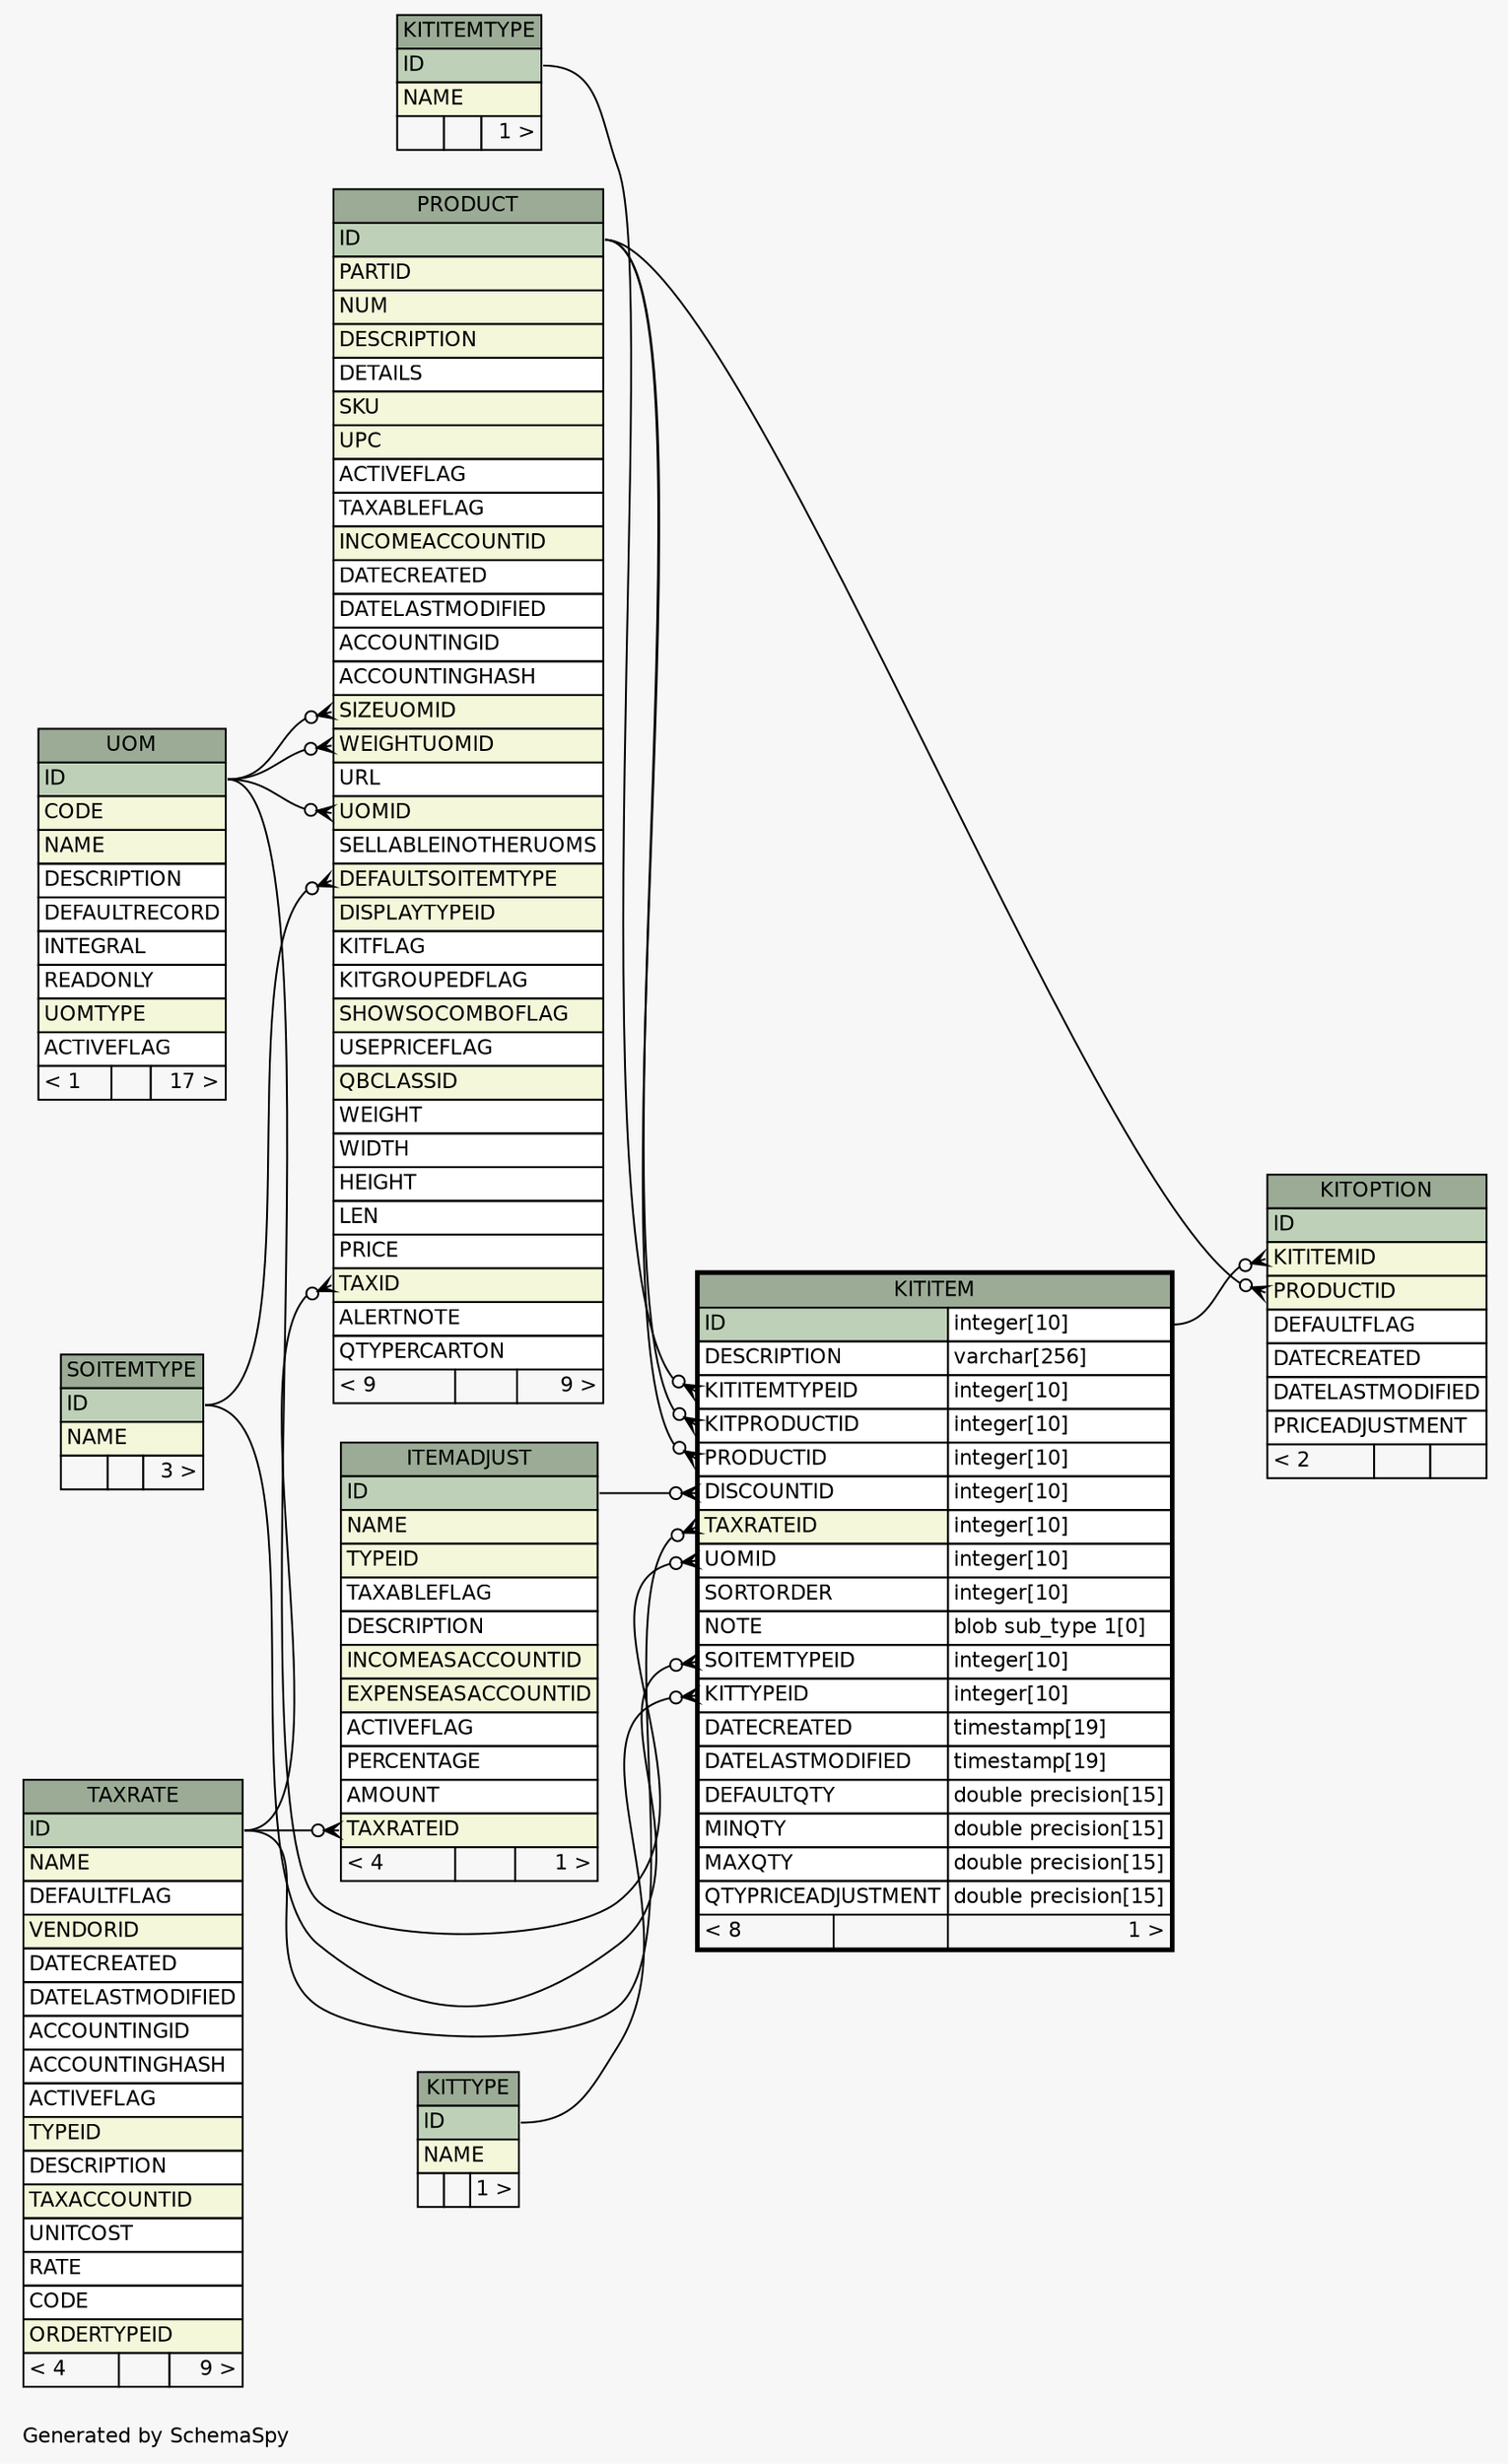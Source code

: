 // dot 2.26.3 on Linux 3.5.0-34-generic
// SchemaSpy rev 590
digraph "oneDegreeRelationshipsDiagram" {
  graph [
    rankdir="RL"
    bgcolor="#f7f7f7"
    label="\nGenerated by SchemaSpy"
    labeljust="l"
    nodesep="0.18"
    ranksep="0.46"
    fontname="Helvetica"
    fontsize="11"
  ];
  node [
    fontname="Helvetica"
    fontsize="11"
    shape="plaintext"
  ];
  edge [
    arrowsize="0.8"
  ];
  "ITEMADJUST":"TAXRATEID":w -> "TAXRATE":"ID":e [arrowhead=none dir=back arrowtail=crowodot];
  "KITITEM":"DISCOUNTID":w -> "ITEMADJUST":"ID":e [arrowhead=none dir=back arrowtail=crowodot];
  "KITITEM":"KITITEMTYPEID":w -> "KITITEMTYPE":"ID":e [arrowhead=none dir=back arrowtail=crowodot];
  "KITITEM":"KITPRODUCTID":w -> "PRODUCT":"ID":e [arrowhead=none dir=back arrowtail=crowodot];
  "KITITEM":"KITTYPEID":w -> "KITTYPE":"ID":e [arrowhead=none dir=back arrowtail=crowodot];
  "KITITEM":"PRODUCTID":w -> "PRODUCT":"ID":e [arrowhead=none dir=back arrowtail=crowodot];
  "KITITEM":"SOITEMTYPEID":w -> "SOITEMTYPE":"ID":e [arrowhead=none dir=back arrowtail=crowodot];
  "KITITEM":"TAXRATEID":w -> "TAXRATE":"ID":e [arrowhead=none dir=back arrowtail=crowodot];
  "KITITEM":"UOMID":w -> "UOM":"ID":e [arrowhead=none dir=back arrowtail=crowodot];
  "KITOPTION":"KITITEMID":w -> "KITITEM":"ID.type":e [arrowhead=none dir=back arrowtail=crowodot];
  "KITOPTION":"PRODUCTID":w -> "PRODUCT":"ID":e [arrowhead=none dir=back arrowtail=crowodot];
  "PRODUCT":"DEFAULTSOITEMTYPE":w -> "SOITEMTYPE":"ID":e [arrowhead=none dir=back arrowtail=crowodot];
  "PRODUCT":"SIZEUOMID":w -> "UOM":"ID":e [arrowhead=none dir=back arrowtail=crowodot];
  "PRODUCT":"TAXID":w -> "TAXRATE":"ID":e [arrowhead=none dir=back arrowtail=crowodot];
  "PRODUCT":"UOMID":w -> "UOM":"ID":e [arrowhead=none dir=back arrowtail=crowodot];
  "PRODUCT":"WEIGHTUOMID":w -> "UOM":"ID":e [arrowhead=none dir=back arrowtail=crowodot];
  "ITEMADJUST" [
    label=<
    <TABLE BORDER="0" CELLBORDER="1" CELLSPACING="0" BGCOLOR="#ffffff">
      <TR><TD COLSPAN="3" BGCOLOR="#9bab96" ALIGN="CENTER">ITEMADJUST</TD></TR>
      <TR><TD PORT="ID" COLSPAN="3" BGCOLOR="#bed1b8" ALIGN="LEFT">ID</TD></TR>
      <TR><TD PORT="NAME" COLSPAN="3" BGCOLOR="#f4f7da" ALIGN="LEFT">NAME</TD></TR>
      <TR><TD PORT="TYPEID" COLSPAN="3" BGCOLOR="#f4f7da" ALIGN="LEFT">TYPEID</TD></TR>
      <TR><TD PORT="TAXABLEFLAG" COLSPAN="3" ALIGN="LEFT">TAXABLEFLAG</TD></TR>
      <TR><TD PORT="DESCRIPTION" COLSPAN="3" ALIGN="LEFT">DESCRIPTION</TD></TR>
      <TR><TD PORT="INCOMEASACCOUNTID" COLSPAN="3" BGCOLOR="#f4f7da" ALIGN="LEFT">INCOMEASACCOUNTID</TD></TR>
      <TR><TD PORT="EXPENSEASACCOUNTID" COLSPAN="3" BGCOLOR="#f4f7da" ALIGN="LEFT">EXPENSEASACCOUNTID</TD></TR>
      <TR><TD PORT="ACTIVEFLAG" COLSPAN="3" ALIGN="LEFT">ACTIVEFLAG</TD></TR>
      <TR><TD PORT="PERCENTAGE" COLSPAN="3" ALIGN="LEFT">PERCENTAGE</TD></TR>
      <TR><TD PORT="AMOUNT" COLSPAN="3" ALIGN="LEFT">AMOUNT</TD></TR>
      <TR><TD PORT="TAXRATEID" COLSPAN="3" BGCOLOR="#f4f7da" ALIGN="LEFT">TAXRATEID</TD></TR>
      <TR><TD ALIGN="LEFT" BGCOLOR="#f7f7f7">&lt; 4</TD><TD ALIGN="RIGHT" BGCOLOR="#f7f7f7">  </TD><TD ALIGN="RIGHT" BGCOLOR="#f7f7f7">1 &gt;</TD></TR>
    </TABLE>>
    URL="ITEMADJUST.html"
    tooltip="ITEMADJUST"
  ];
  "KITITEM" [
    label=<
    <TABLE BORDER="2" CELLBORDER="1" CELLSPACING="0" BGCOLOR="#ffffff">
      <TR><TD COLSPAN="3" BGCOLOR="#9bab96" ALIGN="CENTER">KITITEM</TD></TR>
      <TR><TD PORT="ID" COLSPAN="2" BGCOLOR="#bed1b8" ALIGN="LEFT">ID</TD><TD PORT="ID.type" ALIGN="LEFT">integer[10]</TD></TR>
      <TR><TD PORT="DESCRIPTION" COLSPAN="2" ALIGN="LEFT">DESCRIPTION</TD><TD PORT="DESCRIPTION.type" ALIGN="LEFT">varchar[256]</TD></TR>
      <TR><TD PORT="KITITEMTYPEID" COLSPAN="2" ALIGN="LEFT">KITITEMTYPEID</TD><TD PORT="KITITEMTYPEID.type" ALIGN="LEFT">integer[10]</TD></TR>
      <TR><TD PORT="KITPRODUCTID" COLSPAN="2" ALIGN="LEFT">KITPRODUCTID</TD><TD PORT="KITPRODUCTID.type" ALIGN="LEFT">integer[10]</TD></TR>
      <TR><TD PORT="PRODUCTID" COLSPAN="2" ALIGN="LEFT">PRODUCTID</TD><TD PORT="PRODUCTID.type" ALIGN="LEFT">integer[10]</TD></TR>
      <TR><TD PORT="DISCOUNTID" COLSPAN="2" ALIGN="LEFT">DISCOUNTID</TD><TD PORT="DISCOUNTID.type" ALIGN="LEFT">integer[10]</TD></TR>
      <TR><TD PORT="TAXRATEID" COLSPAN="2" BGCOLOR="#f4f7da" ALIGN="LEFT">TAXRATEID</TD><TD PORT="TAXRATEID.type" ALIGN="LEFT">integer[10]</TD></TR>
      <TR><TD PORT="UOMID" COLSPAN="2" ALIGN="LEFT">UOMID</TD><TD PORT="UOMID.type" ALIGN="LEFT">integer[10]</TD></TR>
      <TR><TD PORT="SORTORDER" COLSPAN="2" ALIGN="LEFT">SORTORDER</TD><TD PORT="SORTORDER.type" ALIGN="LEFT">integer[10]</TD></TR>
      <TR><TD PORT="NOTE" COLSPAN="2" ALIGN="LEFT">NOTE</TD><TD PORT="NOTE.type" ALIGN="LEFT">blob sub_type 1[0]</TD></TR>
      <TR><TD PORT="SOITEMTYPEID" COLSPAN="2" ALIGN="LEFT">SOITEMTYPEID</TD><TD PORT="SOITEMTYPEID.type" ALIGN="LEFT">integer[10]</TD></TR>
      <TR><TD PORT="KITTYPEID" COLSPAN="2" ALIGN="LEFT">KITTYPEID</TD><TD PORT="KITTYPEID.type" ALIGN="LEFT">integer[10]</TD></TR>
      <TR><TD PORT="DATECREATED" COLSPAN="2" ALIGN="LEFT">DATECREATED</TD><TD PORT="DATECREATED.type" ALIGN="LEFT">timestamp[19]</TD></TR>
      <TR><TD PORT="DATELASTMODIFIED" COLSPAN="2" ALIGN="LEFT">DATELASTMODIFIED</TD><TD PORT="DATELASTMODIFIED.type" ALIGN="LEFT">timestamp[19]</TD></TR>
      <TR><TD PORT="DEFAULTQTY" COLSPAN="2" ALIGN="LEFT">DEFAULTQTY</TD><TD PORT="DEFAULTQTY.type" ALIGN="LEFT">double precision[15]</TD></TR>
      <TR><TD PORT="MINQTY" COLSPAN="2" ALIGN="LEFT">MINQTY</TD><TD PORT="MINQTY.type" ALIGN="LEFT">double precision[15]</TD></TR>
      <TR><TD PORT="MAXQTY" COLSPAN="2" ALIGN="LEFT">MAXQTY</TD><TD PORT="MAXQTY.type" ALIGN="LEFT">double precision[15]</TD></TR>
      <TR><TD PORT="QTYPRICEADJUSTMENT" COLSPAN="2" ALIGN="LEFT">QTYPRICEADJUSTMENT</TD><TD PORT="QTYPRICEADJUSTMENT.type" ALIGN="LEFT">double precision[15]</TD></TR>
      <TR><TD ALIGN="LEFT" BGCOLOR="#f7f7f7">&lt; 8</TD><TD ALIGN="RIGHT" BGCOLOR="#f7f7f7">  </TD><TD ALIGN="RIGHT" BGCOLOR="#f7f7f7">1 &gt;</TD></TR>
    </TABLE>>
    URL="KITITEM.html"
    tooltip="KITITEM"
  ];
  "KITITEMTYPE" [
    label=<
    <TABLE BORDER="0" CELLBORDER="1" CELLSPACING="0" BGCOLOR="#ffffff">
      <TR><TD COLSPAN="3" BGCOLOR="#9bab96" ALIGN="CENTER">KITITEMTYPE</TD></TR>
      <TR><TD PORT="ID" COLSPAN="3" BGCOLOR="#bed1b8" ALIGN="LEFT">ID</TD></TR>
      <TR><TD PORT="NAME" COLSPAN="3" BGCOLOR="#f4f7da" ALIGN="LEFT">NAME</TD></TR>
      <TR><TD ALIGN="LEFT" BGCOLOR="#f7f7f7">  </TD><TD ALIGN="RIGHT" BGCOLOR="#f7f7f7">  </TD><TD ALIGN="RIGHT" BGCOLOR="#f7f7f7">1 &gt;</TD></TR>
    </TABLE>>
    URL="KITITEMTYPE.html"
    tooltip="KITITEMTYPE"
  ];
  "KITOPTION" [
    label=<
    <TABLE BORDER="0" CELLBORDER="1" CELLSPACING="0" BGCOLOR="#ffffff">
      <TR><TD COLSPAN="3" BGCOLOR="#9bab96" ALIGN="CENTER">KITOPTION</TD></TR>
      <TR><TD PORT="ID" COLSPAN="3" BGCOLOR="#bed1b8" ALIGN="LEFT">ID</TD></TR>
      <TR><TD PORT="KITITEMID" COLSPAN="3" BGCOLOR="#f4f7da" ALIGN="LEFT">KITITEMID</TD></TR>
      <TR><TD PORT="PRODUCTID" COLSPAN="3" BGCOLOR="#f4f7da" ALIGN="LEFT">PRODUCTID</TD></TR>
      <TR><TD PORT="DEFAULTFLAG" COLSPAN="3" ALIGN="LEFT">DEFAULTFLAG</TD></TR>
      <TR><TD PORT="DATECREATED" COLSPAN="3" ALIGN="LEFT">DATECREATED</TD></TR>
      <TR><TD PORT="DATELASTMODIFIED" COLSPAN="3" ALIGN="LEFT">DATELASTMODIFIED</TD></TR>
      <TR><TD PORT="PRICEADJUSTMENT" COLSPAN="3" ALIGN="LEFT">PRICEADJUSTMENT</TD></TR>
      <TR><TD ALIGN="LEFT" BGCOLOR="#f7f7f7">&lt; 2</TD><TD ALIGN="RIGHT" BGCOLOR="#f7f7f7">  </TD><TD ALIGN="RIGHT" BGCOLOR="#f7f7f7">  </TD></TR>
    </TABLE>>
    URL="KITOPTION.html"
    tooltip="KITOPTION"
  ];
  "KITTYPE" [
    label=<
    <TABLE BORDER="0" CELLBORDER="1" CELLSPACING="0" BGCOLOR="#ffffff">
      <TR><TD COLSPAN="3" BGCOLOR="#9bab96" ALIGN="CENTER">KITTYPE</TD></TR>
      <TR><TD PORT="ID" COLSPAN="3" BGCOLOR="#bed1b8" ALIGN="LEFT">ID</TD></TR>
      <TR><TD PORT="NAME" COLSPAN="3" BGCOLOR="#f4f7da" ALIGN="LEFT">NAME</TD></TR>
      <TR><TD ALIGN="LEFT" BGCOLOR="#f7f7f7">  </TD><TD ALIGN="RIGHT" BGCOLOR="#f7f7f7">  </TD><TD ALIGN="RIGHT" BGCOLOR="#f7f7f7">1 &gt;</TD></TR>
    </TABLE>>
    URL="KITTYPE.html"
    tooltip="KITTYPE"
  ];
  "PRODUCT" [
    label=<
    <TABLE BORDER="0" CELLBORDER="1" CELLSPACING="0" BGCOLOR="#ffffff">
      <TR><TD COLSPAN="3" BGCOLOR="#9bab96" ALIGN="CENTER">PRODUCT</TD></TR>
      <TR><TD PORT="ID" COLSPAN="3" BGCOLOR="#bed1b8" ALIGN="LEFT">ID</TD></TR>
      <TR><TD PORT="PARTID" COLSPAN="3" BGCOLOR="#f4f7da" ALIGN="LEFT">PARTID</TD></TR>
      <TR><TD PORT="NUM" COLSPAN="3" BGCOLOR="#f4f7da" ALIGN="LEFT">NUM</TD></TR>
      <TR><TD PORT="DESCRIPTION" COLSPAN="3" BGCOLOR="#f4f7da" ALIGN="LEFT">DESCRIPTION</TD></TR>
      <TR><TD PORT="DETAILS" COLSPAN="3" ALIGN="LEFT">DETAILS</TD></TR>
      <TR><TD PORT="SKU" COLSPAN="3" BGCOLOR="#f4f7da" ALIGN="LEFT">SKU</TD></TR>
      <TR><TD PORT="UPC" COLSPAN="3" BGCOLOR="#f4f7da" ALIGN="LEFT">UPC</TD></TR>
      <TR><TD PORT="ACTIVEFLAG" COLSPAN="3" ALIGN="LEFT">ACTIVEFLAG</TD></TR>
      <TR><TD PORT="TAXABLEFLAG" COLSPAN="3" ALIGN="LEFT">TAXABLEFLAG</TD></TR>
      <TR><TD PORT="INCOMEACCOUNTID" COLSPAN="3" BGCOLOR="#f4f7da" ALIGN="LEFT">INCOMEACCOUNTID</TD></TR>
      <TR><TD PORT="DATECREATED" COLSPAN="3" ALIGN="LEFT">DATECREATED</TD></TR>
      <TR><TD PORT="DATELASTMODIFIED" COLSPAN="3" ALIGN="LEFT">DATELASTMODIFIED</TD></TR>
      <TR><TD PORT="ACCOUNTINGID" COLSPAN="3" ALIGN="LEFT">ACCOUNTINGID</TD></TR>
      <TR><TD PORT="ACCOUNTINGHASH" COLSPAN="3" ALIGN="LEFT">ACCOUNTINGHASH</TD></TR>
      <TR><TD PORT="SIZEUOMID" COLSPAN="3" BGCOLOR="#f4f7da" ALIGN="LEFT">SIZEUOMID</TD></TR>
      <TR><TD PORT="WEIGHTUOMID" COLSPAN="3" BGCOLOR="#f4f7da" ALIGN="LEFT">WEIGHTUOMID</TD></TR>
      <TR><TD PORT="URL" COLSPAN="3" ALIGN="LEFT">URL</TD></TR>
      <TR><TD PORT="UOMID" COLSPAN="3" BGCOLOR="#f4f7da" ALIGN="LEFT">UOMID</TD></TR>
      <TR><TD PORT="SELLABLEINOTHERUOMS" COLSPAN="3" ALIGN="LEFT">SELLABLEINOTHERUOMS</TD></TR>
      <TR><TD PORT="DEFAULTSOITEMTYPE" COLSPAN="3" BGCOLOR="#f4f7da" ALIGN="LEFT">DEFAULTSOITEMTYPE</TD></TR>
      <TR><TD PORT="DISPLAYTYPEID" COLSPAN="3" BGCOLOR="#f4f7da" ALIGN="LEFT">DISPLAYTYPEID</TD></TR>
      <TR><TD PORT="KITFLAG" COLSPAN="3" ALIGN="LEFT">KITFLAG</TD></TR>
      <TR><TD PORT="KITGROUPEDFLAG" COLSPAN="3" ALIGN="LEFT">KITGROUPEDFLAG</TD></TR>
      <TR><TD PORT="SHOWSOCOMBOFLAG" COLSPAN="3" BGCOLOR="#f4f7da" ALIGN="LEFT">SHOWSOCOMBOFLAG</TD></TR>
      <TR><TD PORT="USEPRICEFLAG" COLSPAN="3" ALIGN="LEFT">USEPRICEFLAG</TD></TR>
      <TR><TD PORT="QBCLASSID" COLSPAN="3" BGCOLOR="#f4f7da" ALIGN="LEFT">QBCLASSID</TD></TR>
      <TR><TD PORT="WEIGHT" COLSPAN="3" ALIGN="LEFT">WEIGHT</TD></TR>
      <TR><TD PORT="WIDTH" COLSPAN="3" ALIGN="LEFT">WIDTH</TD></TR>
      <TR><TD PORT="HEIGHT" COLSPAN="3" ALIGN="LEFT">HEIGHT</TD></TR>
      <TR><TD PORT="LEN" COLSPAN="3" ALIGN="LEFT">LEN</TD></TR>
      <TR><TD PORT="PRICE" COLSPAN="3" ALIGN="LEFT">PRICE</TD></TR>
      <TR><TD PORT="TAXID" COLSPAN="3" BGCOLOR="#f4f7da" ALIGN="LEFT">TAXID</TD></TR>
      <TR><TD PORT="ALERTNOTE" COLSPAN="3" ALIGN="LEFT">ALERTNOTE</TD></TR>
      <TR><TD PORT="QTYPERCARTON" COLSPAN="3" ALIGN="LEFT">QTYPERCARTON</TD></TR>
      <TR><TD ALIGN="LEFT" BGCOLOR="#f7f7f7">&lt; 9</TD><TD ALIGN="RIGHT" BGCOLOR="#f7f7f7">  </TD><TD ALIGN="RIGHT" BGCOLOR="#f7f7f7">9 &gt;</TD></TR>
    </TABLE>>
    URL="PRODUCT.html"
    tooltip="PRODUCT"
  ];
  "SOITEMTYPE" [
    label=<
    <TABLE BORDER="0" CELLBORDER="1" CELLSPACING="0" BGCOLOR="#ffffff">
      <TR><TD COLSPAN="3" BGCOLOR="#9bab96" ALIGN="CENTER">SOITEMTYPE</TD></TR>
      <TR><TD PORT="ID" COLSPAN="3" BGCOLOR="#bed1b8" ALIGN="LEFT">ID</TD></TR>
      <TR><TD PORT="NAME" COLSPAN="3" BGCOLOR="#f4f7da" ALIGN="LEFT">NAME</TD></TR>
      <TR><TD ALIGN="LEFT" BGCOLOR="#f7f7f7">  </TD><TD ALIGN="RIGHT" BGCOLOR="#f7f7f7">  </TD><TD ALIGN="RIGHT" BGCOLOR="#f7f7f7">3 &gt;</TD></TR>
    </TABLE>>
    URL="SOITEMTYPE.html"
    tooltip="SOITEMTYPE"
  ];
  "TAXRATE" [
    label=<
    <TABLE BORDER="0" CELLBORDER="1" CELLSPACING="0" BGCOLOR="#ffffff">
      <TR><TD COLSPAN="3" BGCOLOR="#9bab96" ALIGN="CENTER">TAXRATE</TD></TR>
      <TR><TD PORT="ID" COLSPAN="3" BGCOLOR="#bed1b8" ALIGN="LEFT">ID</TD></TR>
      <TR><TD PORT="NAME" COLSPAN="3" BGCOLOR="#f4f7da" ALIGN="LEFT">NAME</TD></TR>
      <TR><TD PORT="DEFAULTFLAG" COLSPAN="3" ALIGN="LEFT">DEFAULTFLAG</TD></TR>
      <TR><TD PORT="VENDORID" COLSPAN="3" BGCOLOR="#f4f7da" ALIGN="LEFT">VENDORID</TD></TR>
      <TR><TD PORT="DATECREATED" COLSPAN="3" ALIGN="LEFT">DATECREATED</TD></TR>
      <TR><TD PORT="DATELASTMODIFIED" COLSPAN="3" ALIGN="LEFT">DATELASTMODIFIED</TD></TR>
      <TR><TD PORT="ACCOUNTINGID" COLSPAN="3" ALIGN="LEFT">ACCOUNTINGID</TD></TR>
      <TR><TD PORT="ACCOUNTINGHASH" COLSPAN="3" ALIGN="LEFT">ACCOUNTINGHASH</TD></TR>
      <TR><TD PORT="ACTIVEFLAG" COLSPAN="3" ALIGN="LEFT">ACTIVEFLAG</TD></TR>
      <TR><TD PORT="TYPEID" COLSPAN="3" BGCOLOR="#f4f7da" ALIGN="LEFT">TYPEID</TD></TR>
      <TR><TD PORT="DESCRIPTION" COLSPAN="3" ALIGN="LEFT">DESCRIPTION</TD></TR>
      <TR><TD PORT="TAXACCOUNTID" COLSPAN="3" BGCOLOR="#f4f7da" ALIGN="LEFT">TAXACCOUNTID</TD></TR>
      <TR><TD PORT="UNITCOST" COLSPAN="3" ALIGN="LEFT">UNITCOST</TD></TR>
      <TR><TD PORT="RATE" COLSPAN="3" ALIGN="LEFT">RATE</TD></TR>
      <TR><TD PORT="CODE" COLSPAN="3" ALIGN="LEFT">CODE</TD></TR>
      <TR><TD PORT="ORDERTYPEID" COLSPAN="3" BGCOLOR="#f4f7da" ALIGN="LEFT">ORDERTYPEID</TD></TR>
      <TR><TD ALIGN="LEFT" BGCOLOR="#f7f7f7">&lt; 4</TD><TD ALIGN="RIGHT" BGCOLOR="#f7f7f7">  </TD><TD ALIGN="RIGHT" BGCOLOR="#f7f7f7">9 &gt;</TD></TR>
    </TABLE>>
    URL="TAXRATE.html"
    tooltip="TAXRATE"
  ];
  "UOM" [
    label=<
    <TABLE BORDER="0" CELLBORDER="1" CELLSPACING="0" BGCOLOR="#ffffff">
      <TR><TD COLSPAN="3" BGCOLOR="#9bab96" ALIGN="CENTER">UOM</TD></TR>
      <TR><TD PORT="ID" COLSPAN="3" BGCOLOR="#bed1b8" ALIGN="LEFT">ID</TD></TR>
      <TR><TD PORT="CODE" COLSPAN="3" BGCOLOR="#f4f7da" ALIGN="LEFT">CODE</TD></TR>
      <TR><TD PORT="NAME" COLSPAN="3" BGCOLOR="#f4f7da" ALIGN="LEFT">NAME</TD></TR>
      <TR><TD PORT="DESCRIPTION" COLSPAN="3" ALIGN="LEFT">DESCRIPTION</TD></TR>
      <TR><TD PORT="DEFAULTRECORD" COLSPAN="3" ALIGN="LEFT">DEFAULTRECORD</TD></TR>
      <TR><TD PORT="INTEGRAL" COLSPAN="3" ALIGN="LEFT">INTEGRAL</TD></TR>
      <TR><TD PORT="READONLY" COLSPAN="3" ALIGN="LEFT">READONLY</TD></TR>
      <TR><TD PORT="UOMTYPE" COLSPAN="3" BGCOLOR="#f4f7da" ALIGN="LEFT">UOMTYPE</TD></TR>
      <TR><TD PORT="ACTIVEFLAG" COLSPAN="3" ALIGN="LEFT">ACTIVEFLAG</TD></TR>
      <TR><TD ALIGN="LEFT" BGCOLOR="#f7f7f7">&lt; 1</TD><TD ALIGN="RIGHT" BGCOLOR="#f7f7f7">  </TD><TD ALIGN="RIGHT" BGCOLOR="#f7f7f7">17 &gt;</TD></TR>
    </TABLE>>
    URL="UOM.html"
    tooltip="UOM"
  ];
}
